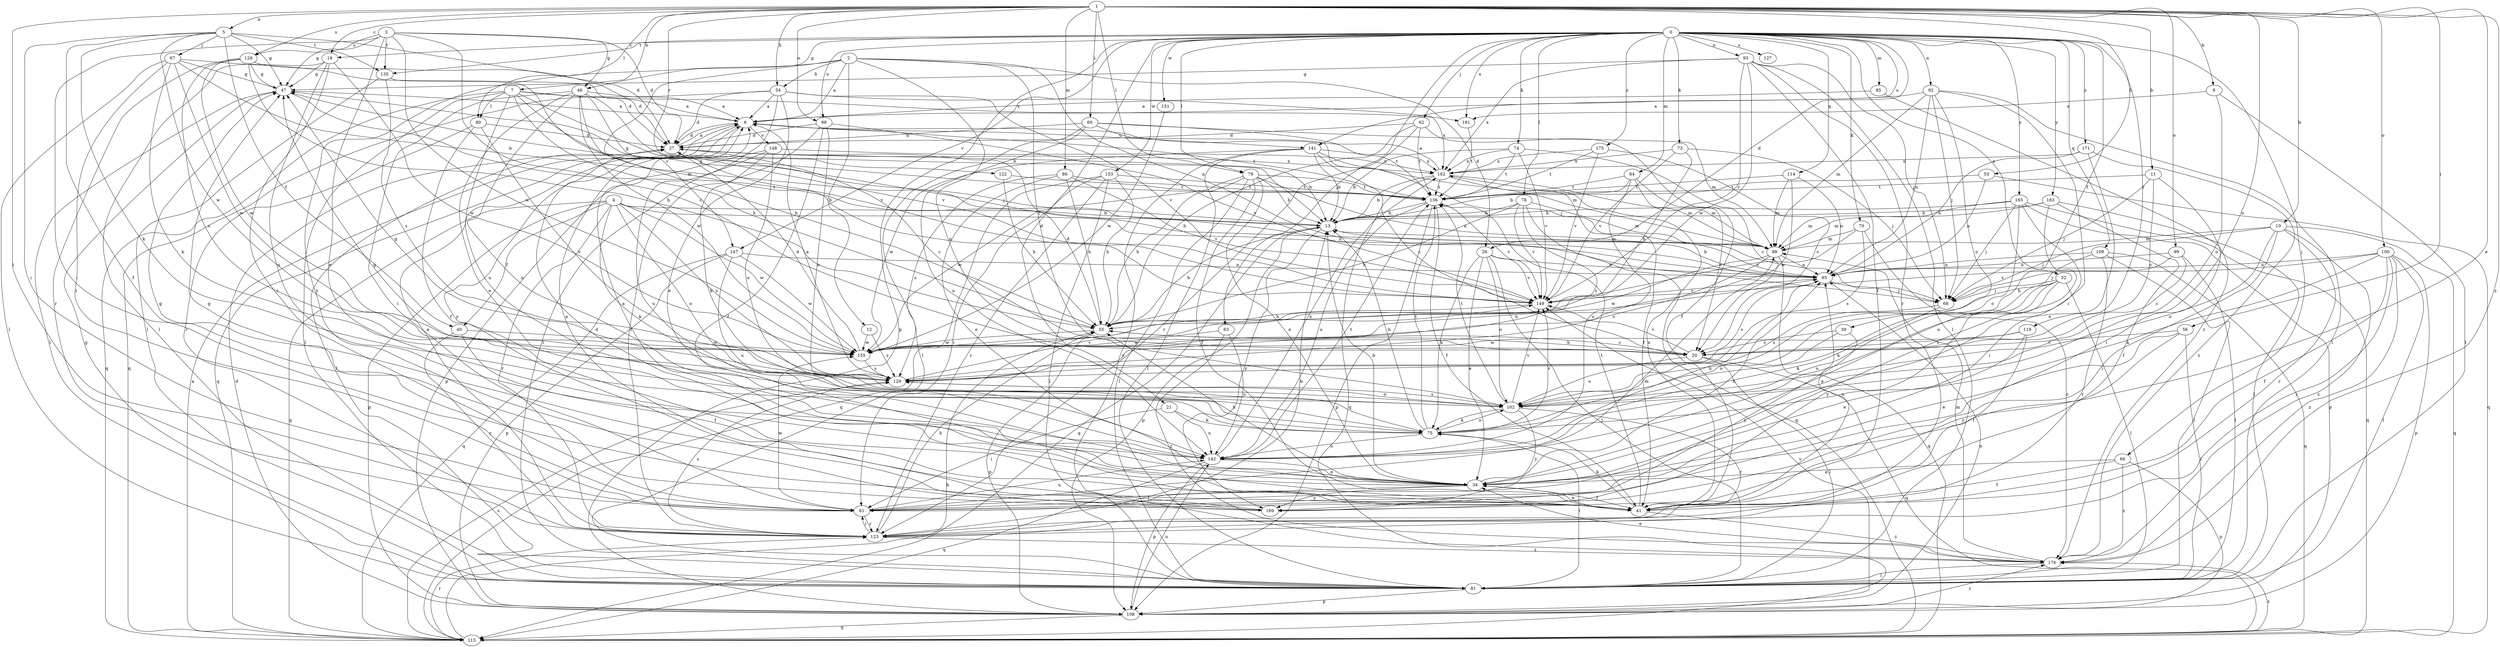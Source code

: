 strict digraph  {
0;
1;
2;
3;
4;
5;
6;
7;
8;
10;
11;
12;
13;
18;
20;
21;
26;
27;
32;
34;
39;
40;
41;
46;
47;
53;
54;
55;
56;
60;
61;
62;
63;
66;
67;
68;
70;
73;
74;
75;
78;
79;
80;
81;
84;
85;
86;
88;
92;
93;
95;
98;
99;
100;
102;
108;
109;
114;
115;
119;
122;
123;
127;
128;
129;
135;
136;
141;
142;
147;
148;
149;
151;
153;
155;
161;
162;
163;
165;
169;
171;
175;
176;
0 -> 18  [label=c];
0 -> 21  [label=d];
0 -> 26  [label=d];
0 -> 32  [label=e];
0 -> 39  [label=f];
0 -> 46  [label=g];
0 -> 62  [label=j];
0 -> 63  [label=j];
0 -> 66  [label=j];
0 -> 70  [label=k];
0 -> 73  [label=k];
0 -> 74  [label=k];
0 -> 78  [label=l];
0 -> 79  [label=l];
0 -> 84  [label=m];
0 -> 85  [label=m];
0 -> 92  [label=n];
0 -> 93  [label=n];
0 -> 98  [label=o];
0 -> 108  [label=p];
0 -> 109  [label=q];
0 -> 114  [label=q];
0 -> 119  [label=r];
0 -> 127  [label=s];
0 -> 135  [label=t];
0 -> 141  [label=u];
0 -> 147  [label=v];
0 -> 151  [label=w];
0 -> 153  [label=w];
0 -> 161  [label=x];
0 -> 163  [label=y];
0 -> 165  [label=y];
0 -> 171  [label=z];
0 -> 175  [label=z];
1 -> 5  [label=a];
1 -> 7  [label=b];
1 -> 8  [label=b];
1 -> 10  [label=b];
1 -> 11  [label=b];
1 -> 18  [label=c];
1 -> 34  [label=e];
1 -> 53  [label=h];
1 -> 54  [label=h];
1 -> 56  [label=i];
1 -> 60  [label=i];
1 -> 61  [label=i];
1 -> 79  [label=l];
1 -> 80  [label=l];
1 -> 86  [label=m];
1 -> 98  [label=o];
1 -> 99  [label=o];
1 -> 100  [label=o];
1 -> 102  [label=o];
1 -> 122  [label=r];
1 -> 128  [label=s];
1 -> 176  [label=z];
2 -> 6  [label=a];
2 -> 12  [label=b];
2 -> 20  [label=c];
2 -> 26  [label=d];
2 -> 54  [label=h];
2 -> 95  [label=n];
2 -> 102  [label=o];
2 -> 147  [label=v];
2 -> 169  [label=y];
3 -> 20  [label=c];
3 -> 27  [label=d];
3 -> 34  [label=e];
3 -> 46  [label=g];
3 -> 47  [label=g];
3 -> 61  [label=i];
3 -> 128  [label=s];
3 -> 135  [label=t];
3 -> 155  [label=w];
4 -> 13  [label=b];
4 -> 40  [label=f];
4 -> 75  [label=k];
4 -> 95  [label=n];
4 -> 102  [label=o];
4 -> 108  [label=p];
4 -> 115  [label=q];
4 -> 123  [label=r];
4 -> 129  [label=s];
4 -> 155  [label=w];
5 -> 27  [label=d];
5 -> 40  [label=f];
5 -> 41  [label=f];
5 -> 47  [label=g];
5 -> 61  [label=i];
5 -> 67  [label=j];
5 -> 75  [label=k];
5 -> 135  [label=t];
5 -> 155  [label=w];
6 -> 27  [label=d];
6 -> 115  [label=q];
6 -> 136  [label=t];
6 -> 141  [label=u];
6 -> 148  [label=v];
6 -> 169  [label=y];
7 -> 6  [label=a];
7 -> 55  [label=h];
7 -> 68  [label=j];
7 -> 80  [label=l];
7 -> 81  [label=l];
7 -> 115  [label=q];
7 -> 142  [label=u];
7 -> 149  [label=v];
7 -> 161  [label=x];
8 -> 81  [label=l];
8 -> 102  [label=o];
8 -> 161  [label=x];
10 -> 61  [label=i];
10 -> 68  [label=j];
10 -> 88  [label=m];
10 -> 102  [label=o];
10 -> 115  [label=q];
10 -> 123  [label=r];
10 -> 176  [label=z];
11 -> 20  [label=c];
11 -> 61  [label=i];
11 -> 68  [label=j];
11 -> 136  [label=t];
12 -> 129  [label=s];
12 -> 155  [label=w];
13 -> 47  [label=g];
13 -> 88  [label=m];
13 -> 108  [label=p];
13 -> 115  [label=q];
13 -> 169  [label=y];
18 -> 47  [label=g];
18 -> 61  [label=i];
18 -> 81  [label=l];
18 -> 142  [label=u];
18 -> 155  [label=w];
20 -> 55  [label=h];
20 -> 81  [label=l];
20 -> 102  [label=o];
20 -> 115  [label=q];
20 -> 149  [label=v];
21 -> 61  [label=i];
21 -> 75  [label=k];
21 -> 142  [label=u];
26 -> 34  [label=e];
26 -> 75  [label=k];
26 -> 81  [label=l];
26 -> 95  [label=n];
26 -> 102  [label=o];
26 -> 149  [label=v];
27 -> 6  [label=a];
27 -> 13  [label=b];
27 -> 20  [label=c];
27 -> 81  [label=l];
27 -> 162  [label=x];
32 -> 34  [label=e];
32 -> 68  [label=j];
32 -> 75  [label=k];
32 -> 81  [label=l];
32 -> 142  [label=u];
32 -> 169  [label=y];
34 -> 6  [label=a];
34 -> 13  [label=b];
34 -> 41  [label=f];
34 -> 55  [label=h];
34 -> 61  [label=i];
34 -> 95  [label=n];
34 -> 169  [label=y];
39 -> 20  [label=c];
39 -> 102  [label=o];
39 -> 169  [label=y];
40 -> 41  [label=f];
40 -> 123  [label=r];
40 -> 155  [label=w];
41 -> 27  [label=d];
41 -> 34  [label=e];
41 -> 47  [label=g];
41 -> 75  [label=k];
41 -> 95  [label=n];
41 -> 136  [label=t];
41 -> 162  [label=x];
41 -> 176  [label=z];
46 -> 6  [label=a];
46 -> 13  [label=b];
46 -> 34  [label=e];
46 -> 55  [label=h];
46 -> 61  [label=i];
46 -> 142  [label=u];
46 -> 149  [label=v];
46 -> 155  [label=w];
47 -> 6  [label=a];
47 -> 81  [label=l];
47 -> 88  [label=m];
53 -> 95  [label=n];
53 -> 115  [label=q];
53 -> 136  [label=t];
54 -> 6  [label=a];
54 -> 27  [label=d];
54 -> 34  [label=e];
54 -> 81  [label=l];
54 -> 115  [label=q];
54 -> 149  [label=v];
54 -> 162  [label=x];
55 -> 13  [label=b];
55 -> 20  [label=c];
55 -> 27  [label=d];
55 -> 108  [label=p];
55 -> 155  [label=w];
56 -> 20  [label=c];
56 -> 34  [label=e];
56 -> 81  [label=l];
56 -> 169  [label=y];
60 -> 27  [label=d];
60 -> 68  [label=j];
60 -> 81  [label=l];
60 -> 88  [label=m];
60 -> 136  [label=t];
60 -> 142  [label=u];
61 -> 88  [label=m];
61 -> 123  [label=r];
61 -> 142  [label=u];
61 -> 155  [label=w];
62 -> 27  [label=d];
62 -> 41  [label=f];
62 -> 55  [label=h];
62 -> 123  [label=r];
62 -> 136  [label=t];
63 -> 142  [label=u];
63 -> 155  [label=w];
63 -> 176  [label=z];
66 -> 34  [label=e];
66 -> 41  [label=f];
66 -> 108  [label=p];
66 -> 176  [label=z];
67 -> 13  [label=b];
67 -> 27  [label=d];
67 -> 47  [label=g];
67 -> 61  [label=i];
67 -> 75  [label=k];
67 -> 81  [label=l];
67 -> 155  [label=w];
68 -> 75  [label=k];
68 -> 129  [label=s];
70 -> 88  [label=m];
70 -> 129  [label=s];
70 -> 149  [label=v];
70 -> 176  [label=z];
73 -> 55  [label=h];
73 -> 68  [label=j];
73 -> 149  [label=v];
73 -> 162  [label=x];
74 -> 13  [label=b];
74 -> 20  [label=c];
74 -> 136  [label=t];
74 -> 149  [label=v];
74 -> 162  [label=x];
75 -> 13  [label=b];
75 -> 47  [label=g];
75 -> 81  [label=l];
75 -> 102  [label=o];
75 -> 136  [label=t];
75 -> 142  [label=u];
75 -> 149  [label=v];
78 -> 13  [label=b];
78 -> 55  [label=h];
78 -> 88  [label=m];
78 -> 115  [label=q];
78 -> 129  [label=s];
78 -> 149  [label=v];
79 -> 13  [label=b];
79 -> 34  [label=e];
79 -> 41  [label=f];
79 -> 55  [label=h];
79 -> 81  [label=l];
79 -> 95  [label=n];
79 -> 136  [label=t];
79 -> 155  [label=w];
80 -> 27  [label=d];
80 -> 41  [label=f];
80 -> 123  [label=r];
80 -> 129  [label=s];
81 -> 47  [label=g];
81 -> 108  [label=p];
84 -> 13  [label=b];
84 -> 20  [label=c];
84 -> 88  [label=m];
84 -> 136  [label=t];
84 -> 142  [label=u];
85 -> 6  [label=a];
85 -> 176  [label=z];
86 -> 34  [label=e];
86 -> 55  [label=h];
86 -> 129  [label=s];
86 -> 136  [label=t];
86 -> 149  [label=v];
88 -> 95  [label=n];
88 -> 115  [label=q];
88 -> 129  [label=s];
88 -> 155  [label=w];
92 -> 6  [label=a];
92 -> 61  [label=i];
92 -> 68  [label=j];
92 -> 81  [label=l];
92 -> 88  [label=m];
92 -> 95  [label=n];
92 -> 102  [label=o];
93 -> 41  [label=f];
93 -> 47  [label=g];
93 -> 68  [label=j];
93 -> 81  [label=l];
93 -> 123  [label=r];
93 -> 149  [label=v];
93 -> 155  [label=w];
93 -> 162  [label=x];
95 -> 13  [label=b];
95 -> 68  [label=j];
95 -> 129  [label=s];
95 -> 149  [label=v];
98 -> 27  [label=d];
98 -> 41  [label=f];
98 -> 102  [label=o];
98 -> 123  [label=r];
98 -> 149  [label=v];
99 -> 20  [label=c];
99 -> 68  [label=j];
99 -> 81  [label=l];
99 -> 95  [label=n];
100 -> 41  [label=f];
100 -> 75  [label=k];
100 -> 81  [label=l];
100 -> 95  [label=n];
100 -> 108  [label=p];
100 -> 123  [label=r];
100 -> 149  [label=v];
100 -> 176  [label=z];
102 -> 75  [label=k];
102 -> 123  [label=r];
102 -> 129  [label=s];
102 -> 136  [label=t];
102 -> 149  [label=v];
102 -> 169  [label=y];
108 -> 27  [label=d];
108 -> 95  [label=n];
108 -> 115  [label=q];
108 -> 142  [label=u];
108 -> 149  [label=v];
108 -> 176  [label=z];
109 -> 55  [label=h];
109 -> 81  [label=l];
109 -> 95  [label=n];
109 -> 115  [label=q];
109 -> 123  [label=r];
114 -> 88  [label=m];
114 -> 95  [label=n];
114 -> 136  [label=t];
114 -> 155  [label=w];
115 -> 6  [label=a];
115 -> 55  [label=h];
115 -> 123  [label=r];
115 -> 129  [label=s];
115 -> 176  [label=z];
119 -> 20  [label=c];
119 -> 34  [label=e];
119 -> 41  [label=f];
119 -> 155  [label=w];
122 -> 55  [label=h];
122 -> 136  [label=t];
123 -> 6  [label=a];
123 -> 13  [label=b];
123 -> 55  [label=h];
123 -> 61  [label=i];
123 -> 129  [label=s];
123 -> 176  [label=z];
128 -> 27  [label=d];
128 -> 47  [label=g];
128 -> 55  [label=h];
128 -> 123  [label=r];
128 -> 129  [label=s];
128 -> 155  [label=w];
129 -> 6  [label=a];
129 -> 47  [label=g];
129 -> 102  [label=o];
129 -> 149  [label=v];
135 -> 81  [label=l];
135 -> 129  [label=s];
135 -> 149  [label=v];
136 -> 13  [label=b];
136 -> 41  [label=f];
136 -> 47  [label=g];
136 -> 108  [label=p];
136 -> 142  [label=u];
136 -> 149  [label=v];
141 -> 13  [label=b];
141 -> 20  [label=c];
141 -> 81  [label=l];
141 -> 88  [label=m];
141 -> 155  [label=w];
141 -> 162  [label=x];
141 -> 176  [label=z];
142 -> 34  [label=e];
142 -> 95  [label=n];
142 -> 108  [label=p];
142 -> 115  [label=q];
142 -> 136  [label=t];
142 -> 162  [label=x];
147 -> 95  [label=n];
147 -> 108  [label=p];
147 -> 115  [label=q];
147 -> 142  [label=u];
147 -> 155  [label=w];
148 -> 75  [label=k];
148 -> 102  [label=o];
148 -> 108  [label=p];
148 -> 142  [label=u];
148 -> 162  [label=x];
149 -> 55  [label=h];
151 -> 155  [label=w];
153 -> 55  [label=h];
153 -> 61  [label=i];
153 -> 81  [label=l];
153 -> 115  [label=q];
153 -> 123  [label=r];
153 -> 136  [label=t];
155 -> 27  [label=d];
155 -> 95  [label=n];
155 -> 129  [label=s];
161 -> 136  [label=t];
162 -> 6  [label=a];
162 -> 13  [label=b];
162 -> 41  [label=f];
162 -> 88  [label=m];
162 -> 115  [label=q];
162 -> 136  [label=t];
163 -> 13  [label=b];
163 -> 41  [label=f];
163 -> 81  [label=l];
163 -> 88  [label=m];
163 -> 142  [label=u];
165 -> 13  [label=b];
165 -> 61  [label=i];
165 -> 68  [label=j];
165 -> 88  [label=m];
165 -> 102  [label=o];
165 -> 108  [label=p];
165 -> 115  [label=q];
169 -> 6  [label=a];
169 -> 47  [label=g];
171 -> 34  [label=e];
171 -> 95  [label=n];
171 -> 162  [label=x];
171 -> 176  [label=z];
175 -> 20  [label=c];
175 -> 136  [label=t];
175 -> 149  [label=v];
175 -> 162  [label=x];
176 -> 34  [label=e];
176 -> 81  [label=l];
176 -> 88  [label=m];
}

